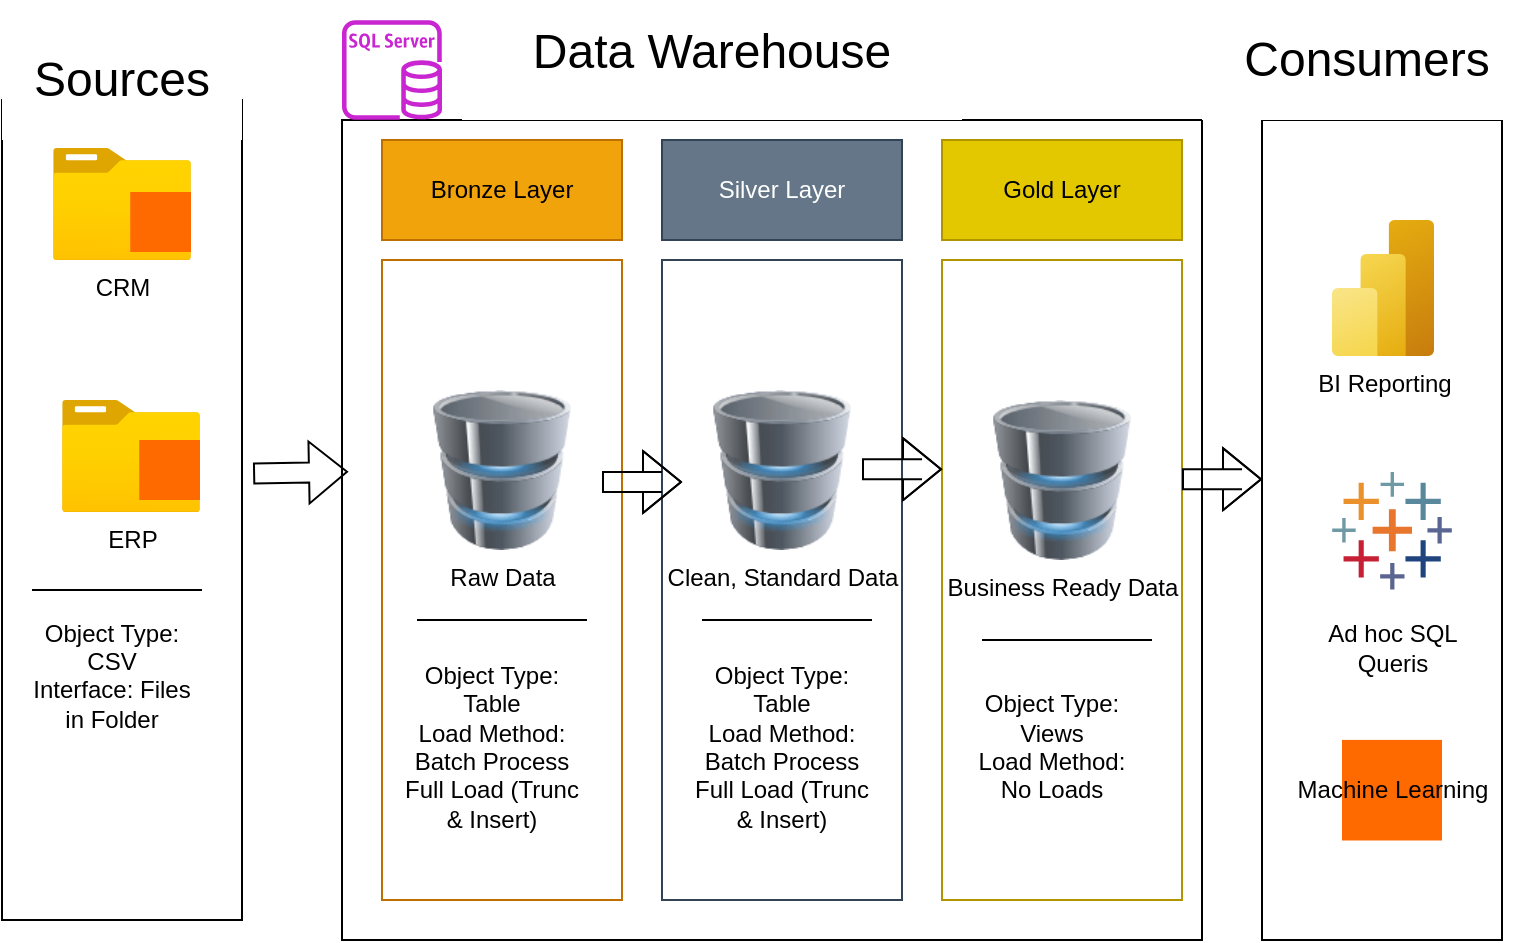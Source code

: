 <mxfile version="28.2.7">
  <diagram name="Page-1" id="qKGZkJqpqI9ya5v9wqbd">
    <mxGraphModel dx="868" dy="439" grid="1" gridSize="10" guides="1" tooltips="1" connect="1" arrows="1" fold="1" page="1" pageScale="1" pageWidth="850" pageHeight="1100" math="0" shadow="0">
      <root>
        <mxCell id="0" />
        <mxCell id="1" parent="0" />
        <mxCell id="OQGyiHXeJnhjR0NqSSpO-1" value="" style="rounded=0;whiteSpace=wrap;html=1;fillColor=none;" vertex="1" parent="1">
          <mxGeometry x="70" y="100" width="120" height="410" as="geometry" />
        </mxCell>
        <mxCell id="OQGyiHXeJnhjR0NqSSpO-2" value="" style="rounded=0;whiteSpace=wrap;html=1;fillColor=none;" vertex="1" parent="1">
          <mxGeometry x="240" y="110" width="430" height="410" as="geometry" />
        </mxCell>
        <mxCell id="OQGyiHXeJnhjR0NqSSpO-3" value="" style="rounded=0;whiteSpace=wrap;html=1;fillColor=none;" vertex="1" parent="1">
          <mxGeometry x="700" y="110" width="120" height="410" as="geometry" />
        </mxCell>
        <mxCell id="OQGyiHXeJnhjR0NqSSpO-4" value="Sources" style="rounded=0;whiteSpace=wrap;html=1;strokeColor=none;fontSize=24;" vertex="1" parent="1">
          <mxGeometry x="70" y="60" width="120" height="60" as="geometry" />
        </mxCell>
        <mxCell id="OQGyiHXeJnhjR0NqSSpO-5" value="Data Warehouse&lt;div&gt;&lt;br&gt;&lt;/div&gt;" style="rounded=0;whiteSpace=wrap;html=1;strokeColor=none;fontSize=24;" vertex="1" parent="1">
          <mxGeometry x="300" y="70" width="250" height="40" as="geometry" />
        </mxCell>
        <mxCell id="OQGyiHXeJnhjR0NqSSpO-6" value="&lt;div&gt;Consumers&lt;/div&gt;" style="rounded=0;whiteSpace=wrap;html=1;strokeColor=none;fontSize=24;" vertex="1" parent="1">
          <mxGeometry x="670" y="50" width="165" height="60" as="geometry" />
        </mxCell>
        <mxCell id="OQGyiHXeJnhjR0NqSSpO-7" value="Bronze Layer" style="rounded=0;whiteSpace=wrap;html=1;fillColor=#f0a30a;fontColor=#000000;strokeColor=#BD7000;" vertex="1" parent="1">
          <mxGeometry x="260" y="120" width="120" height="50" as="geometry" />
        </mxCell>
        <mxCell id="OQGyiHXeJnhjR0NqSSpO-8" value="" style="rounded=0;whiteSpace=wrap;html=1;fillColor=none;fontColor=#000000;strokeColor=#BD7000;" vertex="1" parent="1">
          <mxGeometry x="260" y="180" width="120" height="320" as="geometry" />
        </mxCell>
        <mxCell id="OQGyiHXeJnhjR0NqSSpO-9" value="Silver Layer" style="rounded=0;whiteSpace=wrap;html=1;fillColor=#647687;fontColor=#ffffff;strokeColor=#314354;" vertex="1" parent="1">
          <mxGeometry x="400" y="120" width="120" height="50" as="geometry" />
        </mxCell>
        <mxCell id="OQGyiHXeJnhjR0NqSSpO-10" value="Gold Layer" style="rounded=0;whiteSpace=wrap;html=1;fillColor=#e3c800;fontColor=#000000;strokeColor=#B09500;" vertex="1" parent="1">
          <mxGeometry x="540" y="120" width="120" height="50" as="geometry" />
        </mxCell>
        <mxCell id="OQGyiHXeJnhjR0NqSSpO-11" value="" style="rounded=0;whiteSpace=wrap;html=1;fillColor=none;fontColor=#ffffff;strokeColor=#314354;" vertex="1" parent="1">
          <mxGeometry x="400" y="180" width="120" height="320" as="geometry" />
        </mxCell>
        <mxCell id="OQGyiHXeJnhjR0NqSSpO-12" value="" style="rounded=0;whiteSpace=wrap;html=1;fillColor=none;fontColor=#000000;strokeColor=#B09500;" vertex="1" parent="1">
          <mxGeometry x="540" y="180" width="120" height="320" as="geometry" />
        </mxCell>
        <mxCell id="OQGyiHXeJnhjR0NqSSpO-13" value="CRM" style="image;aspect=fixed;html=1;points=[];align=center;fontSize=12;image=img/lib/azure2/general/Folder_Blank.svg;" vertex="1" parent="1">
          <mxGeometry x="95.5" y="124" width="69" height="56.0" as="geometry" />
        </mxCell>
        <mxCell id="OQGyiHXeJnhjR0NqSSpO-14" value="" style="points=[];aspect=fixed;html=1;align=center;shadow=0;dashed=0;fillColor=#FF6A00;strokeColor=none;shape=mxgraph.alibaba_cloud.apsara_file_storage_for_hdfs;" vertex="1" parent="1">
          <mxGeometry x="134.12" y="146" width="30.38" height="30" as="geometry" />
        </mxCell>
        <mxCell id="OQGyiHXeJnhjR0NqSSpO-15" value="ERP" style="image;aspect=fixed;html=1;points=[];align=center;fontSize=12;image=img/lib/azure2/general/Folder_Blank.svg;" vertex="1" parent="1">
          <mxGeometry x="100" y="250" width="69" height="56.0" as="geometry" />
        </mxCell>
        <mxCell id="OQGyiHXeJnhjR0NqSSpO-16" value="" style="points=[];aspect=fixed;html=1;align=center;shadow=0;dashed=0;fillColor=#FF6A00;strokeColor=none;shape=mxgraph.alibaba_cloud.apsara_file_storage_for_hdfs;" vertex="1" parent="1">
          <mxGeometry x="138.62" y="270" width="30.38" height="30" as="geometry" />
        </mxCell>
        <mxCell id="OQGyiHXeJnhjR0NqSSpO-17" value="" style="endArrow=none;html=1;rounded=0;" edge="1" parent="1">
          <mxGeometry width="50" height="50" relative="1" as="geometry">
            <mxPoint x="85" y="345" as="sourcePoint" />
            <mxPoint x="170" y="345" as="targetPoint" />
          </mxGeometry>
        </mxCell>
        <mxCell id="OQGyiHXeJnhjR0NqSSpO-18" value="Object Type: CSV&lt;br&gt;Interface: Files in Folder&lt;div&gt;&lt;br&gt;&lt;/div&gt;" style="text;html=1;whiteSpace=wrap;strokeColor=none;fillColor=none;align=center;verticalAlign=middle;rounded=0;" vertex="1" parent="1">
          <mxGeometry x="80" y="380" width="90" height="30" as="geometry" />
        </mxCell>
        <mxCell id="OQGyiHXeJnhjR0NqSSpO-22" value="Raw Data" style="image;html=1;image=img/lib/clip_art/computers/Database_128x128.png;imageBackground=light-dark(#FFFFFF,#994C00);" vertex="1" parent="1">
          <mxGeometry x="280" y="245" width="80" height="80" as="geometry" />
        </mxCell>
        <mxCell id="OQGyiHXeJnhjR0NqSSpO-23" value="Clean, Standard Data" style="image;html=1;image=img/lib/clip_art/computers/Database_128x128.png;imageBackground=light-dark(#FFFFFF,#CCFFE6);" vertex="1" parent="1">
          <mxGeometry x="420" y="245" width="80" height="80" as="geometry" />
        </mxCell>
        <mxCell id="OQGyiHXeJnhjR0NqSSpO-24" value="Business Ready Data&lt;div&gt;&lt;br&gt;&lt;/div&gt;" style="image;html=1;image=img/lib/clip_art/computers/Database_128x128.png;imageBackground=light-dark(#FFFFFF,#FFCC99);" vertex="1" parent="1">
          <mxGeometry x="560" y="250" width="80" height="80" as="geometry" />
        </mxCell>
        <mxCell id="OQGyiHXeJnhjR0NqSSpO-25" value="" style="shape=flexArrow;endArrow=classic;html=1;rounded=0;entryX=0.007;entryY=0.429;entryDx=0;entryDy=0;entryPerimeter=0;" edge="1" parent="1" target="OQGyiHXeJnhjR0NqSSpO-2">
          <mxGeometry width="50" height="50" relative="1" as="geometry">
            <mxPoint x="195.56" y="286.76" as="sourcePoint" />
            <mxPoint x="260.0" y="283.24" as="targetPoint" />
          </mxGeometry>
        </mxCell>
        <mxCell id="OQGyiHXeJnhjR0NqSSpO-26" value="" style="shape=flexArrow;endArrow=classic;html=1;rounded=0;" edge="1" parent="1">
          <mxGeometry width="50" height="50" relative="1" as="geometry">
            <mxPoint x="370" y="291" as="sourcePoint" />
            <mxPoint x="410" y="291" as="targetPoint" />
            <Array as="points">
              <mxPoint x="400" y="291" />
            </Array>
          </mxGeometry>
        </mxCell>
        <mxCell id="OQGyiHXeJnhjR0NqSSpO-31" value="" style="shape=flexArrow;endArrow=classic;html=1;rounded=0;" edge="1" parent="1">
          <mxGeometry width="50" height="50" relative="1" as="geometry">
            <mxPoint x="500" y="284.58" as="sourcePoint" />
            <mxPoint x="540" y="284.58" as="targetPoint" />
            <Array as="points">
              <mxPoint x="530" y="284.58" />
            </Array>
          </mxGeometry>
        </mxCell>
        <mxCell id="OQGyiHXeJnhjR0NqSSpO-32" value="" style="shape=flexArrow;endArrow=classic;html=1;rounded=0;" edge="1" parent="1">
          <mxGeometry width="50" height="50" relative="1" as="geometry">
            <mxPoint x="660" y="289.58" as="sourcePoint" />
            <mxPoint x="700" y="289.58" as="targetPoint" />
            <Array as="points">
              <mxPoint x="690" y="289.58" />
            </Array>
          </mxGeometry>
        </mxCell>
        <mxCell id="OQGyiHXeJnhjR0NqSSpO-33" value="" style="endArrow=none;html=1;rounded=0;" edge="1" parent="1">
          <mxGeometry width="50" height="50" relative="1" as="geometry">
            <mxPoint x="277.5" y="360" as="sourcePoint" />
            <mxPoint x="362.5" y="360" as="targetPoint" />
          </mxGeometry>
        </mxCell>
        <mxCell id="OQGyiHXeJnhjR0NqSSpO-34" value="" style="endArrow=none;html=1;rounded=0;" edge="1" parent="1">
          <mxGeometry width="50" height="50" relative="1" as="geometry">
            <mxPoint x="420" y="360" as="sourcePoint" />
            <mxPoint x="505" y="360" as="targetPoint" />
          </mxGeometry>
        </mxCell>
        <mxCell id="OQGyiHXeJnhjR0NqSSpO-35" value="" style="endArrow=none;html=1;rounded=0;" edge="1" parent="1">
          <mxGeometry width="50" height="50" relative="1" as="geometry">
            <mxPoint x="560" y="370" as="sourcePoint" />
            <mxPoint x="645" y="370" as="targetPoint" />
          </mxGeometry>
        </mxCell>
        <mxCell id="OQGyiHXeJnhjR0NqSSpO-36" value="Object Type: Table&lt;br&gt;Load Method: Batch Process&lt;br&gt;Full Load (Trunc &amp;amp; Insert)&lt;br&gt;&lt;br&gt;&lt;br&gt;&lt;div&gt;&lt;br&gt;&lt;/div&gt;" style="text;html=1;whiteSpace=wrap;strokeColor=none;fillColor=none;align=center;verticalAlign=middle;rounded=0;" vertex="1" parent="1">
          <mxGeometry x="270" y="430" width="90" height="30" as="geometry" />
        </mxCell>
        <mxCell id="OQGyiHXeJnhjR0NqSSpO-37" value="Object Type: Table&lt;br&gt;Load Method: Batch Process&lt;br&gt;Full Load (Trunc &amp;amp; Insert)&lt;br&gt;&lt;br&gt;&lt;br&gt;&lt;div&gt;&lt;br&gt;&lt;/div&gt;" style="text;html=1;whiteSpace=wrap;strokeColor=none;fillColor=none;align=center;verticalAlign=middle;rounded=0;" vertex="1" parent="1">
          <mxGeometry x="415" y="430" width="90" height="30" as="geometry" />
        </mxCell>
        <mxCell id="OQGyiHXeJnhjR0NqSSpO-38" value="Object Type: Views&lt;br&gt;Load Method: No Loads&lt;br&gt;&lt;br&gt;&lt;br&gt;&lt;div&gt;&lt;br&gt;&lt;/div&gt;" style="text;html=1;whiteSpace=wrap;strokeColor=none;fillColor=none;align=center;verticalAlign=middle;rounded=0;" vertex="1" parent="1">
          <mxGeometry x="550" y="430" width="90" height="30" as="geometry" />
        </mxCell>
        <mxCell id="OQGyiHXeJnhjR0NqSSpO-41" value="BI Reporting" style="image;aspect=fixed;html=1;points=[];align=center;fontSize=12;image=img/lib/azure2/analytics/Power_BI_Embedded.svg;" vertex="1" parent="1">
          <mxGeometry x="735" y="160" width="51" height="68" as="geometry" />
        </mxCell>
        <mxCell id="OQGyiHXeJnhjR0NqSSpO-42" value="Ad hoc SQL&lt;div&gt;Queris&lt;/div&gt;" style="verticalLabelPosition=bottom;aspect=fixed;html=1;shape=mxgraph.salesforce.analytics;fillColorStyles=fillColor2,fillColor3,fillColor4,fillColor5,fillColor6,fillColor7,fillColor8;fillColor2=#7099a6;fillColor3=#eb912c;fillColor4=#c72035;fillColor5=#1f447e;fillColor6=#59879b;fillColor7=#e8762c;fillColor8=#5b6591;fillColor=none;strokeColor=none;" vertex="1" parent="1">
          <mxGeometry x="735" y="286" width="60" height="58.8" as="geometry" />
        </mxCell>
        <mxCell id="OQGyiHXeJnhjR0NqSSpO-43" value="Machine Learning" style="points=[];aspect=fixed;html=1;align=center;shadow=0;dashed=0;fillColor=#FF6A00;strokeColor=none;shape=mxgraph.alibaba_cloud.machine_learning;" vertex="1" parent="1">
          <mxGeometry x="740" y="419.95" width="50" height="50.3" as="geometry" />
        </mxCell>
        <mxCell id="OQGyiHXeJnhjR0NqSSpO-47" value="" style="sketch=0;outlineConnect=0;fontColor=#232F3E;gradientColor=none;fillColor=#C925D1;strokeColor=none;dashed=0;verticalLabelPosition=bottom;verticalAlign=top;align=center;html=1;fontSize=12;fontStyle=0;aspect=fixed;pointerEvents=1;shape=mxgraph.aws4.rds_sql_server_instance;" vertex="1" parent="1">
          <mxGeometry x="240" y="60" width="50" height="50" as="geometry" />
        </mxCell>
      </root>
    </mxGraphModel>
  </diagram>
</mxfile>
